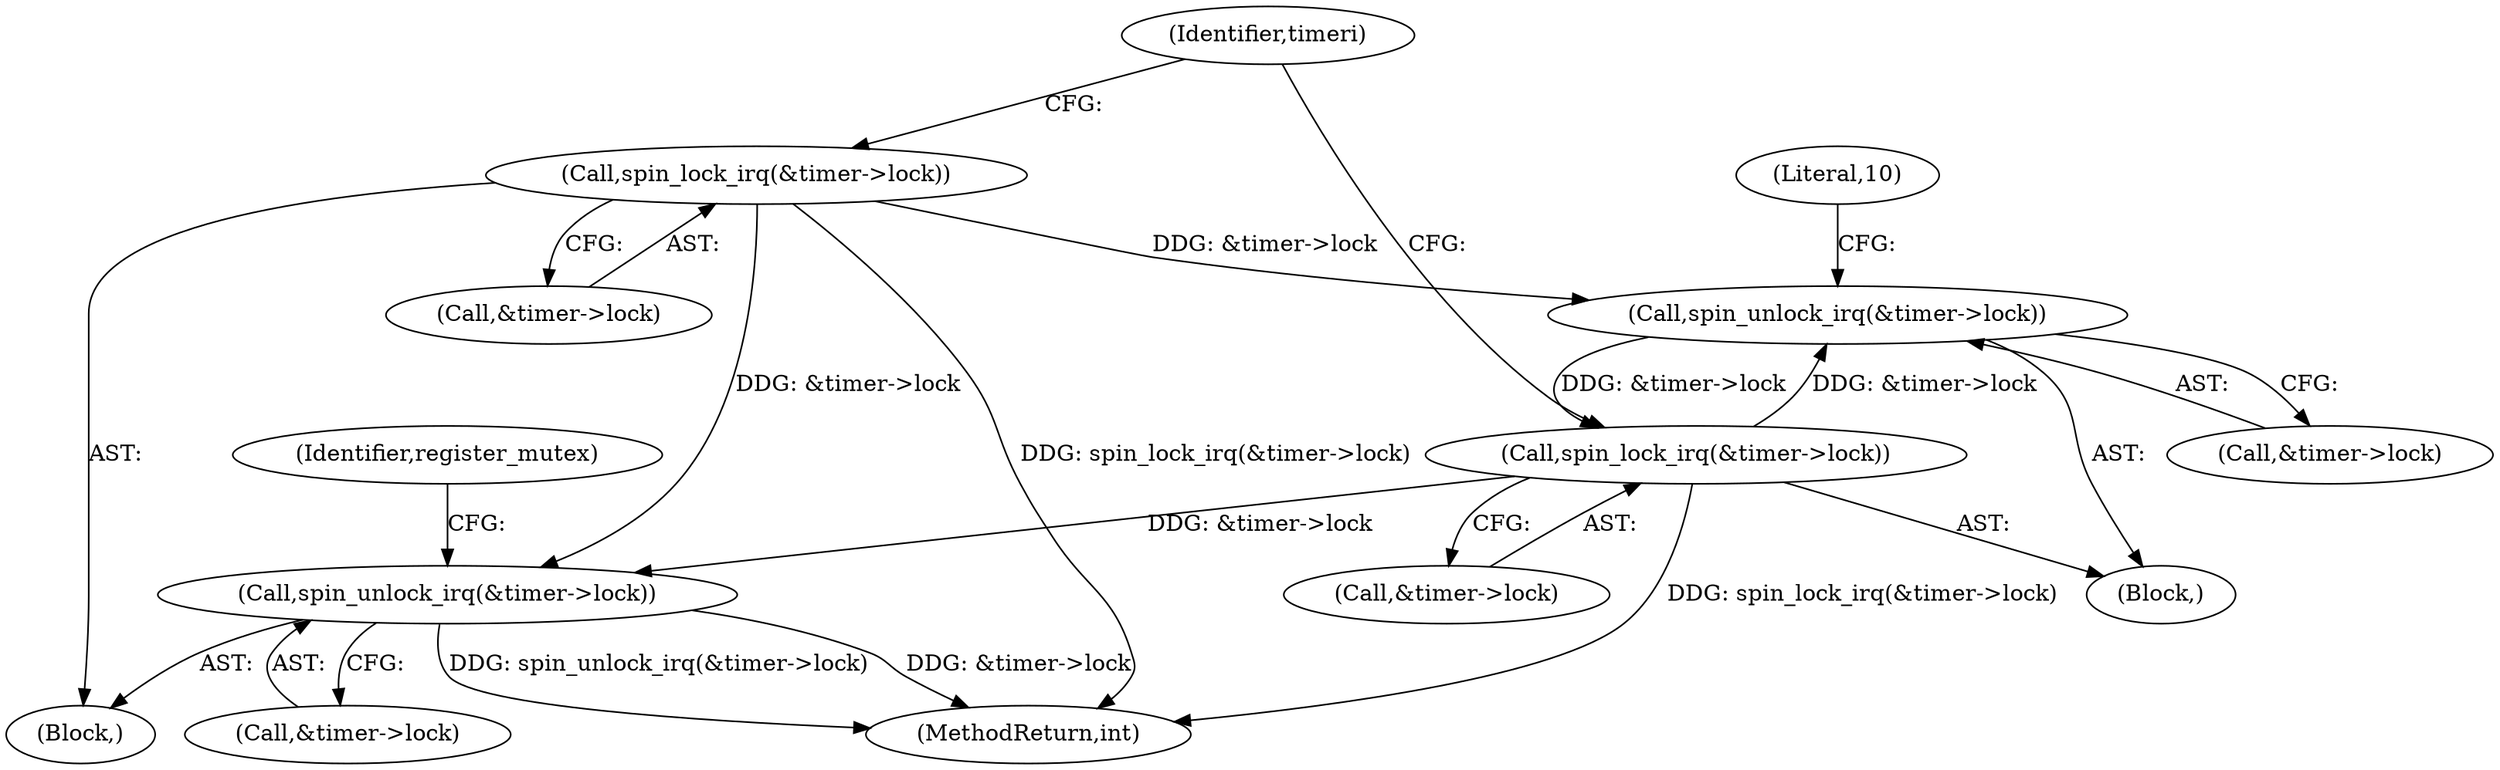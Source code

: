 digraph "0_linux_b5a663aa426f4884c71cd8580adae73f33570f0d_1@pointer" {
"1000185" [label="(Call,spin_unlock_irq(&timer->lock))"];
"1000192" [label="(Call,spin_lock_irq(&timer->lock))"];
"1000185" [label="(Call,spin_unlock_irq(&timer->lock))"];
"1000173" [label="(Call,spin_lock_irq(&timer->lock))"];
"1000197" [label="(Call,spin_unlock_irq(&timer->lock))"];
"1000193" [label="(Call,&timer->lock)"];
"1000198" [label="(Call,&timer->lock)"];
"1000204" [label="(Identifier,register_mutex)"];
"1000174" [label="(Call,&timer->lock)"];
"1000185" [label="(Call,spin_unlock_irq(&timer->lock))"];
"1000191" [label="(Literal,10)"];
"1000181" [label="(Identifier,timeri)"];
"1000197" [label="(Call,spin_unlock_irq(&timer->lock))"];
"1000186" [label="(Call,&timer->lock)"];
"1000192" [label="(Call,spin_lock_irq(&timer->lock))"];
"1000173" [label="(Call,spin_lock_irq(&timer->lock))"];
"1000162" [label="(Block,)"];
"1000184" [label="(Block,)"];
"1000278" [label="(MethodReturn,int)"];
"1000185" -> "1000184"  [label="AST: "];
"1000185" -> "1000186"  [label="CFG: "];
"1000186" -> "1000185"  [label="AST: "];
"1000191" -> "1000185"  [label="CFG: "];
"1000192" -> "1000185"  [label="DDG: &timer->lock"];
"1000173" -> "1000185"  [label="DDG: &timer->lock"];
"1000185" -> "1000192"  [label="DDG: &timer->lock"];
"1000192" -> "1000184"  [label="AST: "];
"1000192" -> "1000193"  [label="CFG: "];
"1000193" -> "1000192"  [label="AST: "];
"1000181" -> "1000192"  [label="CFG: "];
"1000192" -> "1000278"  [label="DDG: spin_lock_irq(&timer->lock)"];
"1000192" -> "1000197"  [label="DDG: &timer->lock"];
"1000173" -> "1000162"  [label="AST: "];
"1000173" -> "1000174"  [label="CFG: "];
"1000174" -> "1000173"  [label="AST: "];
"1000181" -> "1000173"  [label="CFG: "];
"1000173" -> "1000278"  [label="DDG: spin_lock_irq(&timer->lock)"];
"1000173" -> "1000197"  [label="DDG: &timer->lock"];
"1000197" -> "1000162"  [label="AST: "];
"1000197" -> "1000198"  [label="CFG: "];
"1000198" -> "1000197"  [label="AST: "];
"1000204" -> "1000197"  [label="CFG: "];
"1000197" -> "1000278"  [label="DDG: spin_unlock_irq(&timer->lock)"];
"1000197" -> "1000278"  [label="DDG: &timer->lock"];
}
